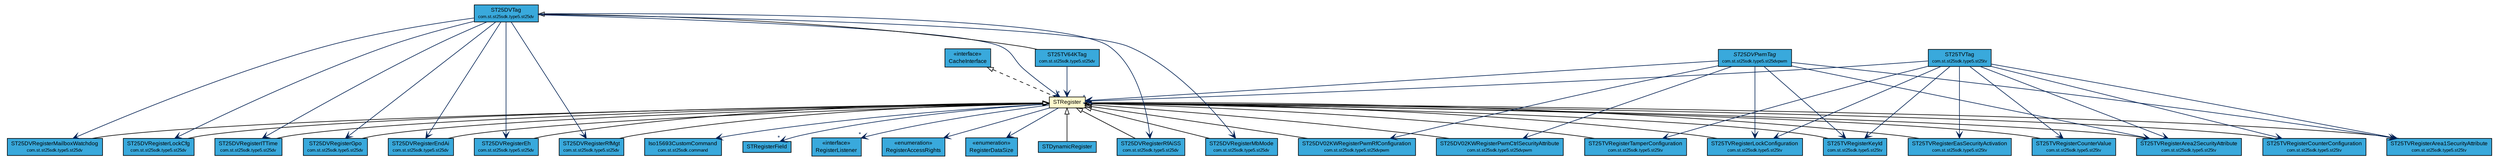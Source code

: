 #!/usr/local/bin/dot
#
# Class diagram 
# Generated by UMLGraph version R5_7_2-3-gee82a7 (http://www.umlgraph.org/)
#

digraph G {
	edge [fontname="arial",fontsize=10,labelfontname="arial",labelfontsize=10];
	node [fontname="arial",fontsize=10,shape=plaintext];
	nodesep=0.25;
	ranksep=0.5;
	// com.st.st25sdk.STRegister
	c31326 [label=<<table title="com.st.st25sdk.STRegister" border="0" cellborder="1" cellspacing="0" cellpadding="2" port="p" bgcolor="lemonChiffon" href="./STRegister.html">
		<tr><td><table border="0" cellspacing="0" cellpadding="1">
<tr><td align="center" balign="center"> STRegister </td></tr>
		</table></td></tr>
		</table>>, URL="./STRegister.html", fontname="arial", fontcolor="black", fontsize=9.0];
	// com.st.st25sdk.STRegister.STRegisterField
	c31327 [label=<<table title="com.st.st25sdk.STRegister.STRegisterField" border="0" cellborder="1" cellspacing="0" cellpadding="2" port="p" bgcolor="#39a9dc" href="./STRegister.STRegisterField.html">
		<tr><td><table border="0" cellspacing="0" cellpadding="1">
<tr><td align="center" balign="center"> STRegisterField </td></tr>
		</table></td></tr>
		</table>>, URL="./STRegister.STRegisterField.html", fontname="arial", fontcolor="black", fontsize=9.0];
	// com.st.st25sdk.STRegister.RegisterListener
	c31328 [label=<<table title="com.st.st25sdk.STRegister.RegisterListener" border="0" cellborder="1" cellspacing="0" cellpadding="2" port="p" bgcolor="#39a9dc" href="./STRegister.RegisterListener.html">
		<tr><td><table border="0" cellspacing="0" cellpadding="1">
<tr><td align="center" balign="center"> &#171;interface&#187; </td></tr>
<tr><td align="center" balign="center"> RegisterListener </td></tr>
		</table></td></tr>
		</table>>, URL="./STRegister.RegisterListener.html", fontname="arial", fontcolor="black", fontsize=9.0];
	// com.st.st25sdk.STRegister.RegisterAccessRights
	c31329 [label=<<table title="com.st.st25sdk.STRegister.RegisterAccessRights" border="0" cellborder="1" cellspacing="0" cellpadding="2" port="p" bgcolor="#39a9dc" href="./STRegister.RegisterAccessRights.html">
		<tr><td><table border="0" cellspacing="0" cellpadding="1">
<tr><td align="center" balign="center"> &#171;enumeration&#187; </td></tr>
<tr><td align="center" balign="center"> RegisterAccessRights </td></tr>
		</table></td></tr>
		</table>>, URL="./STRegister.RegisterAccessRights.html", fontname="arial", fontcolor="black", fontsize=9.0];
	// com.st.st25sdk.STRegister.RegisterDataSize
	c31330 [label=<<table title="com.st.st25sdk.STRegister.RegisterDataSize" border="0" cellborder="1" cellspacing="0" cellpadding="2" port="p" bgcolor="#39a9dc" href="./STRegister.RegisterDataSize.html">
		<tr><td><table border="0" cellspacing="0" cellpadding="1">
<tr><td align="center" balign="center"> &#171;enumeration&#187; </td></tr>
<tr><td align="center" balign="center"> RegisterDataSize </td></tr>
		</table></td></tr>
		</table>>, URL="./STRegister.RegisterDataSize.html", fontname="arial", fontcolor="black", fontsize=9.0];
	// com.st.st25sdk.STDynamicRegister
	c31334 [label=<<table title="com.st.st25sdk.STDynamicRegister" border="0" cellborder="1" cellspacing="0" cellpadding="2" port="p" bgcolor="#39a9dc" href="./STDynamicRegister.html">
		<tr><td><table border="0" cellspacing="0" cellpadding="1">
<tr><td align="center" balign="center"> STDynamicRegister </td></tr>
		</table></td></tr>
		</table>>, URL="./STDynamicRegister.html", fontname="arial", fontcolor="black", fontsize=9.0];
	// com.st.st25sdk.CacheInterface
	c31351 [label=<<table title="com.st.st25sdk.CacheInterface" border="0" cellborder="1" cellspacing="0" cellpadding="2" port="p" bgcolor="#39a9dc" href="./CacheInterface.html">
		<tr><td><table border="0" cellspacing="0" cellpadding="1">
<tr><td align="center" balign="center"> &#171;interface&#187; </td></tr>
<tr><td align="center" balign="center"> CacheInterface </td></tr>
		</table></td></tr>
		</table>>, URL="./CacheInterface.html", fontname="arial", fontcolor="black", fontsize=9.0];
	// com.st.st25sdk.command.Iso15693CustomCommand
	c31376 [label=<<table title="com.st.st25sdk.command.Iso15693CustomCommand" border="0" cellborder="1" cellspacing="0" cellpadding="2" port="p" bgcolor="#39a9dc" href="./command/Iso15693CustomCommand.html">
		<tr><td><table border="0" cellspacing="0" cellpadding="1">
<tr><td align="center" balign="center"> Iso15693CustomCommand </td></tr>
<tr><td align="center" balign="center"><font point-size="7.0"> com.st.st25sdk.command </font></td></tr>
		</table></td></tr>
		</table>>, URL="./command/Iso15693CustomCommand.html", fontname="arial", fontcolor="black", fontsize=9.0];
	// com.st.st25sdk.type5.st25dv.ST25TV64KTag
	c31476 [label=<<table title="com.st.st25sdk.type5.st25dv.ST25TV64KTag" border="0" cellborder="1" cellspacing="0" cellpadding="2" port="p" bgcolor="#39a9dc" href="./type5/st25dv/ST25TV64KTag.html">
		<tr><td><table border="0" cellspacing="0" cellpadding="1">
<tr><td align="center" balign="center"> ST25TV64KTag </td></tr>
<tr><td align="center" balign="center"><font point-size="7.0"> com.st.st25sdk.type5.st25dv </font></td></tr>
		</table></td></tr>
		</table>>, URL="./type5/st25dv/ST25TV64KTag.html", fontname="arial", fontcolor="black", fontsize=9.0];
	// com.st.st25sdk.type5.st25dv.ST25DVTag
	c31478 [label=<<table title="com.st.st25sdk.type5.st25dv.ST25DVTag" border="0" cellborder="1" cellspacing="0" cellpadding="2" port="p" bgcolor="#39a9dc" href="./type5/st25dv/ST25DVTag.html">
		<tr><td><table border="0" cellspacing="0" cellpadding="1">
<tr><td align="center" balign="center"> ST25DVTag </td></tr>
<tr><td align="center" balign="center"><font point-size="7.0"> com.st.st25sdk.type5.st25dv </font></td></tr>
		</table></td></tr>
		</table>>, URL="./type5/st25dv/ST25DVTag.html", fontname="arial", fontcolor="black", fontsize=9.0];
	// com.st.st25sdk.type5.st25dv.ST25DVRegisterRfMgt
	c31481 [label=<<table title="com.st.st25sdk.type5.st25dv.ST25DVRegisterRfMgt" border="0" cellborder="1" cellspacing="0" cellpadding="2" port="p" bgcolor="#39a9dc" href="./type5/st25dv/ST25DVRegisterRfMgt.html">
		<tr><td><table border="0" cellspacing="0" cellpadding="1">
<tr><td align="center" balign="center"> ST25DVRegisterRfMgt </td></tr>
<tr><td align="center" balign="center"><font point-size="7.0"> com.st.st25sdk.type5.st25dv </font></td></tr>
		</table></td></tr>
		</table>>, URL="./type5/st25dv/ST25DVRegisterRfMgt.html", fontname="arial", fontcolor="black", fontsize=9.0];
	// com.st.st25sdk.type5.st25dv.ST25DVRegisterRfAiSS
	c31483 [label=<<table title="com.st.st25sdk.type5.st25dv.ST25DVRegisterRfAiSS" border="0" cellborder="1" cellspacing="0" cellpadding="2" port="p" bgcolor="#39a9dc" href="./type5/st25dv/ST25DVRegisterRfAiSS.html">
		<tr><td><table border="0" cellspacing="0" cellpadding="1">
<tr><td align="center" balign="center"> ST25DVRegisterRfAiSS </td></tr>
<tr><td align="center" balign="center"><font point-size="7.0"> com.st.st25sdk.type5.st25dv </font></td></tr>
		</table></td></tr>
		</table>>, URL="./type5/st25dv/ST25DVRegisterRfAiSS.html", fontname="arial", fontcolor="black", fontsize=9.0];
	// com.st.st25sdk.type5.st25dv.ST25DVRegisterMbMode
	c31485 [label=<<table title="com.st.st25sdk.type5.st25dv.ST25DVRegisterMbMode" border="0" cellborder="1" cellspacing="0" cellpadding="2" port="p" bgcolor="#39a9dc" href="./type5/st25dv/ST25DVRegisterMbMode.html">
		<tr><td><table border="0" cellspacing="0" cellpadding="1">
<tr><td align="center" balign="center"> ST25DVRegisterMbMode </td></tr>
<tr><td align="center" balign="center"><font point-size="7.0"> com.st.st25sdk.type5.st25dv </font></td></tr>
		</table></td></tr>
		</table>>, URL="./type5/st25dv/ST25DVRegisterMbMode.html", fontname="arial", fontcolor="black", fontsize=9.0];
	// com.st.st25sdk.type5.st25dv.ST25DVRegisterMailboxWatchdog
	c31487 [label=<<table title="com.st.st25sdk.type5.st25dv.ST25DVRegisterMailboxWatchdog" border="0" cellborder="1" cellspacing="0" cellpadding="2" port="p" bgcolor="#39a9dc" href="./type5/st25dv/ST25DVRegisterMailboxWatchdog.html">
		<tr><td><table border="0" cellspacing="0" cellpadding="1">
<tr><td align="center" balign="center"> ST25DVRegisterMailboxWatchdog </td></tr>
<tr><td align="center" balign="center"><font point-size="7.0"> com.st.st25sdk.type5.st25dv </font></td></tr>
		</table></td></tr>
		</table>>, URL="./type5/st25dv/ST25DVRegisterMailboxWatchdog.html", fontname="arial", fontcolor="black", fontsize=9.0];
	// com.st.st25sdk.type5.st25dv.ST25DVRegisterLockCfg
	c31489 [label=<<table title="com.st.st25sdk.type5.st25dv.ST25DVRegisterLockCfg" border="0" cellborder="1" cellspacing="0" cellpadding="2" port="p" bgcolor="#39a9dc" href="./type5/st25dv/ST25DVRegisterLockCfg.html">
		<tr><td><table border="0" cellspacing="0" cellpadding="1">
<tr><td align="center" balign="center"> ST25DVRegisterLockCfg </td></tr>
<tr><td align="center" balign="center"><font point-size="7.0"> com.st.st25sdk.type5.st25dv </font></td></tr>
		</table></td></tr>
		</table>>, URL="./type5/st25dv/ST25DVRegisterLockCfg.html", fontname="arial", fontcolor="black", fontsize=9.0];
	// com.st.st25sdk.type5.st25dv.ST25DVRegisterITTime
	c31491 [label=<<table title="com.st.st25sdk.type5.st25dv.ST25DVRegisterITTime" border="0" cellborder="1" cellspacing="0" cellpadding="2" port="p" bgcolor="#39a9dc" href="./type5/st25dv/ST25DVRegisterITTime.html">
		<tr><td><table border="0" cellspacing="0" cellpadding="1">
<tr><td align="center" balign="center"> ST25DVRegisterITTime </td></tr>
<tr><td align="center" balign="center"><font point-size="7.0"> com.st.st25sdk.type5.st25dv </font></td></tr>
		</table></td></tr>
		</table>>, URL="./type5/st25dv/ST25DVRegisterITTime.html", fontname="arial", fontcolor="black", fontsize=9.0];
	// com.st.st25sdk.type5.st25dv.ST25DVRegisterGpo
	c31493 [label=<<table title="com.st.st25sdk.type5.st25dv.ST25DVRegisterGpo" border="0" cellborder="1" cellspacing="0" cellpadding="2" port="p" bgcolor="#39a9dc" href="./type5/st25dv/ST25DVRegisterGpo.html">
		<tr><td><table border="0" cellspacing="0" cellpadding="1">
<tr><td align="center" balign="center"> ST25DVRegisterGpo </td></tr>
<tr><td align="center" balign="center"><font point-size="7.0"> com.st.st25sdk.type5.st25dv </font></td></tr>
		</table></td></tr>
		</table>>, URL="./type5/st25dv/ST25DVRegisterGpo.html", fontname="arial", fontcolor="black", fontsize=9.0];
	// com.st.st25sdk.type5.st25dv.ST25DVRegisterEndAi
	c31495 [label=<<table title="com.st.st25sdk.type5.st25dv.ST25DVRegisterEndAi" border="0" cellborder="1" cellspacing="0" cellpadding="2" port="p" bgcolor="#39a9dc" href="./type5/st25dv/ST25DVRegisterEndAi.html">
		<tr><td><table border="0" cellspacing="0" cellpadding="1">
<tr><td align="center" balign="center"> ST25DVRegisterEndAi </td></tr>
<tr><td align="center" balign="center"><font point-size="7.0"> com.st.st25sdk.type5.st25dv </font></td></tr>
		</table></td></tr>
		</table>>, URL="./type5/st25dv/ST25DVRegisterEndAi.html", fontname="arial", fontcolor="black", fontsize=9.0];
	// com.st.st25sdk.type5.st25dv.ST25DVRegisterEh
	c31496 [label=<<table title="com.st.st25sdk.type5.st25dv.ST25DVRegisterEh" border="0" cellborder="1" cellspacing="0" cellpadding="2" port="p" bgcolor="#39a9dc" href="./type5/st25dv/ST25DVRegisterEh.html">
		<tr><td><table border="0" cellspacing="0" cellpadding="1">
<tr><td align="center" balign="center"> ST25DVRegisterEh </td></tr>
<tr><td align="center" balign="center"><font point-size="7.0"> com.st.st25sdk.type5.st25dv </font></td></tr>
		</table></td></tr>
		</table>>, URL="./type5/st25dv/ST25DVRegisterEh.html", fontname="arial", fontcolor="black", fontsize=9.0];
	// com.st.st25sdk.type5.st25dvpwm.ST25DVPwmTag
	c31504 [label=<<table title="com.st.st25sdk.type5.st25dvpwm.ST25DVPwmTag" border="0" cellborder="1" cellspacing="0" cellpadding="2" port="p" bgcolor="#39a9dc" href="./type5/st25dvpwm/ST25DVPwmTag.html">
		<tr><td><table border="0" cellspacing="0" cellpadding="1">
<tr><td align="center" balign="center"><font face="arial italic"> ST25DVPwmTag </font></td></tr>
<tr><td align="center" balign="center"><font point-size="7.0"> com.st.st25sdk.type5.st25dvpwm </font></td></tr>
		</table></td></tr>
		</table>>, URL="./type5/st25dvpwm/ST25DVPwmTag.html", fontname="arial", fontcolor="black", fontsize=9.0];
	// com.st.st25sdk.type5.st25dvpwm.ST25DV02KWRegisterPwmRfConfiguration
	c31505 [label=<<table title="com.st.st25sdk.type5.st25dvpwm.ST25DV02KWRegisterPwmRfConfiguration" border="0" cellborder="1" cellspacing="0" cellpadding="2" port="p" bgcolor="#39a9dc" href="./type5/st25dvpwm/ST25DV02KWRegisterPwmRfConfiguration.html">
		<tr><td><table border="0" cellspacing="0" cellpadding="1">
<tr><td align="center" balign="center"> ST25DV02KWRegisterPwmRfConfiguration </td></tr>
<tr><td align="center" balign="center"><font point-size="7.0"> com.st.st25sdk.type5.st25dvpwm </font></td></tr>
		</table></td></tr>
		</table>>, URL="./type5/st25dvpwm/ST25DV02KWRegisterPwmRfConfiguration.html", fontname="arial", fontcolor="black", fontsize=9.0];
	// com.st.st25sdk.type5.st25dvpwm.ST25DV02KWRegisterPwmCtrlSecurityAttribute
	c31509 [label=<<table title="com.st.st25sdk.type5.st25dvpwm.ST25DV02KWRegisterPwmCtrlSecurityAttribute" border="0" cellborder="1" cellspacing="0" cellpadding="2" port="p" bgcolor="#39a9dc" href="./type5/st25dvpwm/ST25DV02KWRegisterPwmCtrlSecurityAttribute.html">
		<tr><td><table border="0" cellspacing="0" cellpadding="1">
<tr><td align="center" balign="center"> ST25DV02KWRegisterPwmCtrlSecurityAttribute </td></tr>
<tr><td align="center" balign="center"><font point-size="7.0"> com.st.st25sdk.type5.st25dvpwm </font></td></tr>
		</table></td></tr>
		</table>>, URL="./type5/st25dvpwm/ST25DV02KWRegisterPwmCtrlSecurityAttribute.html", fontname="arial", fontcolor="black", fontsize=9.0];
	// com.st.st25sdk.type5.st25tv.ST25TVTag
	c31512 [label=<<table title="com.st.st25sdk.type5.st25tv.ST25TVTag" border="0" cellborder="1" cellspacing="0" cellpadding="2" port="p" bgcolor="#39a9dc" href="./type5/st25tv/ST25TVTag.html">
		<tr><td><table border="0" cellspacing="0" cellpadding="1">
<tr><td align="center" balign="center"> ST25TVTag </td></tr>
<tr><td align="center" balign="center"><font point-size="7.0"> com.st.st25sdk.type5.st25tv </font></td></tr>
		</table></td></tr>
		</table>>, URL="./type5/st25tv/ST25TVTag.html", fontname="arial", fontcolor="black", fontsize=9.0];
	// com.st.st25sdk.type5.st25tv.ST25TVRegisterTamperConfiguration
	c31513 [label=<<table title="com.st.st25sdk.type5.st25tv.ST25TVRegisterTamperConfiguration" border="0" cellborder="1" cellspacing="0" cellpadding="2" port="p" bgcolor="#39a9dc" href="./type5/st25tv/ST25TVRegisterTamperConfiguration.html">
		<tr><td><table border="0" cellspacing="0" cellpadding="1">
<tr><td align="center" balign="center"> ST25TVRegisterTamperConfiguration </td></tr>
<tr><td align="center" balign="center"><font point-size="7.0"> com.st.st25sdk.type5.st25tv </font></td></tr>
		</table></td></tr>
		</table>>, URL="./type5/st25tv/ST25TVRegisterTamperConfiguration.html", fontname="arial", fontcolor="black", fontsize=9.0];
	// com.st.st25sdk.type5.st25tv.ST25TVRegisterLockConfiguration
	c31514 [label=<<table title="com.st.st25sdk.type5.st25tv.ST25TVRegisterLockConfiguration" border="0" cellborder="1" cellspacing="0" cellpadding="2" port="p" bgcolor="#39a9dc" href="./type5/st25tv/ST25TVRegisterLockConfiguration.html">
		<tr><td><table border="0" cellspacing="0" cellpadding="1">
<tr><td align="center" balign="center"> ST25TVRegisterLockConfiguration </td></tr>
<tr><td align="center" balign="center"><font point-size="7.0"> com.st.st25sdk.type5.st25tv </font></td></tr>
		</table></td></tr>
		</table>>, URL="./type5/st25tv/ST25TVRegisterLockConfiguration.html", fontname="arial", fontcolor="black", fontsize=9.0];
	// com.st.st25sdk.type5.st25tv.ST25TVRegisterKeyId
	c31515 [label=<<table title="com.st.st25sdk.type5.st25tv.ST25TVRegisterKeyId" border="0" cellborder="1" cellspacing="0" cellpadding="2" port="p" bgcolor="#39a9dc" href="./type5/st25tv/ST25TVRegisterKeyId.html">
		<tr><td><table border="0" cellspacing="0" cellpadding="1">
<tr><td align="center" balign="center"> ST25TVRegisterKeyId </td></tr>
<tr><td align="center" balign="center"><font point-size="7.0"> com.st.st25sdk.type5.st25tv </font></td></tr>
		</table></td></tr>
		</table>>, URL="./type5/st25tv/ST25TVRegisterKeyId.html", fontname="arial", fontcolor="black", fontsize=9.0];
	// com.st.st25sdk.type5.st25tv.ST25TVRegisterEasSecurityActivation
	c31516 [label=<<table title="com.st.st25sdk.type5.st25tv.ST25TVRegisterEasSecurityActivation" border="0" cellborder="1" cellspacing="0" cellpadding="2" port="p" bgcolor="#39a9dc" href="./type5/st25tv/ST25TVRegisterEasSecurityActivation.html">
		<tr><td><table border="0" cellspacing="0" cellpadding="1">
<tr><td align="center" balign="center"> ST25TVRegisterEasSecurityActivation </td></tr>
<tr><td align="center" balign="center"><font point-size="7.0"> com.st.st25sdk.type5.st25tv </font></td></tr>
		</table></td></tr>
		</table>>, URL="./type5/st25tv/ST25TVRegisterEasSecurityActivation.html", fontname="arial", fontcolor="black", fontsize=9.0];
	// com.st.st25sdk.type5.st25tv.ST25TVRegisterCounterValue
	c31517 [label=<<table title="com.st.st25sdk.type5.st25tv.ST25TVRegisterCounterValue" border="0" cellborder="1" cellspacing="0" cellpadding="2" port="p" bgcolor="#39a9dc" href="./type5/st25tv/ST25TVRegisterCounterValue.html">
		<tr><td><table border="0" cellspacing="0" cellpadding="1">
<tr><td align="center" balign="center"> ST25TVRegisterCounterValue </td></tr>
<tr><td align="center" balign="center"><font point-size="7.0"> com.st.st25sdk.type5.st25tv </font></td></tr>
		</table></td></tr>
		</table>>, URL="./type5/st25tv/ST25TVRegisterCounterValue.html", fontname="arial", fontcolor="black", fontsize=9.0];
	// com.st.st25sdk.type5.st25tv.ST25TVRegisterCounterConfiguration
	c31518 [label=<<table title="com.st.st25sdk.type5.st25tv.ST25TVRegisterCounterConfiguration" border="0" cellborder="1" cellspacing="0" cellpadding="2" port="p" bgcolor="#39a9dc" href="./type5/st25tv/ST25TVRegisterCounterConfiguration.html">
		<tr><td><table border="0" cellspacing="0" cellpadding="1">
<tr><td align="center" balign="center"> ST25TVRegisterCounterConfiguration </td></tr>
<tr><td align="center" balign="center"><font point-size="7.0"> com.st.st25sdk.type5.st25tv </font></td></tr>
		</table></td></tr>
		</table>>, URL="./type5/st25tv/ST25TVRegisterCounterConfiguration.html", fontname="arial", fontcolor="black", fontsize=9.0];
	// com.st.st25sdk.type5.st25tv.ST25TVRegisterArea2SecurityAttribute
	c31519 [label=<<table title="com.st.st25sdk.type5.st25tv.ST25TVRegisterArea2SecurityAttribute" border="0" cellborder="1" cellspacing="0" cellpadding="2" port="p" bgcolor="#39a9dc" href="./type5/st25tv/ST25TVRegisterArea2SecurityAttribute.html">
		<tr><td><table border="0" cellspacing="0" cellpadding="1">
<tr><td align="center" balign="center"> ST25TVRegisterArea2SecurityAttribute </td></tr>
<tr><td align="center" balign="center"><font point-size="7.0"> com.st.st25sdk.type5.st25tv </font></td></tr>
		</table></td></tr>
		</table>>, URL="./type5/st25tv/ST25TVRegisterArea2SecurityAttribute.html", fontname="arial", fontcolor="black", fontsize=9.0];
	// com.st.st25sdk.type5.st25tv.ST25TVRegisterArea1SecurityAttribute
	c31520 [label=<<table title="com.st.st25sdk.type5.st25tv.ST25TVRegisterArea1SecurityAttribute" border="0" cellborder="1" cellspacing="0" cellpadding="2" port="p" bgcolor="#39a9dc" href="./type5/st25tv/ST25TVRegisterArea1SecurityAttribute.html">
		<tr><td><table border="0" cellspacing="0" cellpadding="1">
<tr><td align="center" balign="center"> ST25TVRegisterArea1SecurityAttribute </td></tr>
<tr><td align="center" balign="center"><font point-size="7.0"> com.st.st25sdk.type5.st25tv </font></td></tr>
		</table></td></tr>
		</table>>, URL="./type5/st25tv/ST25TVRegisterArea1SecurityAttribute.html", fontname="arial", fontcolor="black", fontsize=9.0];
	//com.st.st25sdk.STRegister implements com.st.st25sdk.CacheInterface
	c31351:p -> c31326:p [dir=back,arrowtail=empty,style=dashed];
	//com.st.st25sdk.STDynamicRegister extends com.st.st25sdk.STRegister
	c31326:p -> c31334:p [dir=back,arrowtail=empty];
	//com.st.st25sdk.type5.st25dv.ST25TV64KTag extends com.st.st25sdk.type5.st25dv.ST25DVTag
	c31478:p -> c31476:p [dir=back,arrowtail=empty];
	//com.st.st25sdk.type5.st25dv.ST25DVRegisterRfMgt extends com.st.st25sdk.STRegister
	c31326:p -> c31481:p [dir=back,arrowtail=empty];
	//com.st.st25sdk.type5.st25dv.ST25DVRegisterRfAiSS extends com.st.st25sdk.STRegister
	c31326:p -> c31483:p [dir=back,arrowtail=empty];
	//com.st.st25sdk.type5.st25dv.ST25DVRegisterMbMode extends com.st.st25sdk.STRegister
	c31326:p -> c31485:p [dir=back,arrowtail=empty];
	//com.st.st25sdk.type5.st25dv.ST25DVRegisterMailboxWatchdog extends com.st.st25sdk.STRegister
	c31326:p -> c31487:p [dir=back,arrowtail=empty];
	//com.st.st25sdk.type5.st25dv.ST25DVRegisterLockCfg extends com.st.st25sdk.STRegister
	c31326:p -> c31489:p [dir=back,arrowtail=empty];
	//com.st.st25sdk.type5.st25dv.ST25DVRegisterITTime extends com.st.st25sdk.STRegister
	c31326:p -> c31491:p [dir=back,arrowtail=empty];
	//com.st.st25sdk.type5.st25dv.ST25DVRegisterGpo extends com.st.st25sdk.STRegister
	c31326:p -> c31493:p [dir=back,arrowtail=empty];
	//com.st.st25sdk.type5.st25dv.ST25DVRegisterEndAi extends com.st.st25sdk.STRegister
	c31326:p -> c31495:p [dir=back,arrowtail=empty];
	//com.st.st25sdk.type5.st25dv.ST25DVRegisterEh extends com.st.st25sdk.STRegister
	c31326:p -> c31496:p [dir=back,arrowtail=empty];
	//com.st.st25sdk.type5.st25dvpwm.ST25DV02KWRegisterPwmRfConfiguration extends com.st.st25sdk.STRegister
	c31326:p -> c31505:p [dir=back,arrowtail=empty];
	//com.st.st25sdk.type5.st25dvpwm.ST25DV02KWRegisterPwmCtrlSecurityAttribute extends com.st.st25sdk.STRegister
	c31326:p -> c31509:p [dir=back,arrowtail=empty];
	//com.st.st25sdk.type5.st25tv.ST25TVRegisterTamperConfiguration extends com.st.st25sdk.STRegister
	c31326:p -> c31513:p [dir=back,arrowtail=empty];
	//com.st.st25sdk.type5.st25tv.ST25TVRegisterLockConfiguration extends com.st.st25sdk.STRegister
	c31326:p -> c31514:p [dir=back,arrowtail=empty];
	//com.st.st25sdk.type5.st25tv.ST25TVRegisterKeyId extends com.st.st25sdk.STRegister
	c31326:p -> c31515:p [dir=back,arrowtail=empty];
	//com.st.st25sdk.type5.st25tv.ST25TVRegisterEasSecurityActivation extends com.st.st25sdk.STRegister
	c31326:p -> c31516:p [dir=back,arrowtail=empty];
	//com.st.st25sdk.type5.st25tv.ST25TVRegisterCounterValue extends com.st.st25sdk.STRegister
	c31326:p -> c31517:p [dir=back,arrowtail=empty];
	//com.st.st25sdk.type5.st25tv.ST25TVRegisterCounterConfiguration extends com.st.st25sdk.STRegister
	c31326:p -> c31518:p [dir=back,arrowtail=empty];
	//com.st.st25sdk.type5.st25tv.ST25TVRegisterArea2SecurityAttribute extends com.st.st25sdk.STRegister
	c31326:p -> c31519:p [dir=back,arrowtail=empty];
	//com.st.st25sdk.type5.st25tv.ST25TVRegisterArea1SecurityAttribute extends com.st.st25sdk.STRegister
	c31326:p -> c31520:p [dir=back,arrowtail=empty];
	// com.st.st25sdk.STRegister NAVASSOC com.st.st25sdk.STRegister.RegisterAccessRights
	c31326:p -> c31329:p [taillabel="", label="", headlabel="", fontname="arial", fontcolor="#002052", fontsize=10.0, color="#002052", arrowhead=open];
	// com.st.st25sdk.STRegister NAVASSOC com.st.st25sdk.STRegister.RegisterDataSize
	c31326:p -> c31330:p [taillabel="", label="", headlabel="", fontname="arial", fontcolor="#002052", fontsize=10.0, color="#002052", arrowhead=open];
	// com.st.st25sdk.STRegister NAVASSOC com.st.st25sdk.STRegister.STRegisterField
	c31326:p -> c31327:p [taillabel="", label="", headlabel="*", fontname="arial", fontcolor="#002052", fontsize=10.0, color="#002052", arrowhead=open];
	// com.st.st25sdk.STRegister NAVASSOC com.st.st25sdk.command.Iso15693CustomCommand
	c31326:p -> c31376:p [taillabel="", label="", headlabel="", fontname="arial", fontcolor="#002052", fontsize=10.0, color="#002052", arrowhead=open];
	// com.st.st25sdk.STRegister NAVASSOC com.st.st25sdk.STRegister.RegisterListener
	c31326:p -> c31328:p [taillabel="", label="", headlabel="*", fontname="arial", fontcolor="#002052", fontsize=10.0, color="#002052", arrowhead=open];
	// com.st.st25sdk.type5.st25dv.ST25TV64KTag NAVASSOC com.st.st25sdk.STRegister
	c31476:p -> c31326:p [taillabel="", label="", headlabel="*", fontname="arial", fontcolor="#002052", fontsize=10.0, color="#002052", arrowhead=open];
	// com.st.st25sdk.type5.st25dv.ST25DVTag NAVASSOC com.st.st25sdk.STRegister
	c31478:p -> c31326:p [taillabel="", label="", headlabel="*", fontname="arial", fontcolor="#002052", fontsize=10.0, color="#002052", arrowhead=open];
	// com.st.st25sdk.type5.st25dv.ST25DVTag NAVASSOC com.st.st25sdk.type5.st25dv.ST25DVRegisterGpo
	c31478:p -> c31493:p [taillabel="", label="", headlabel="", fontname="arial", fontcolor="#002052", fontsize=10.0, color="#002052", arrowhead=open];
	// com.st.st25sdk.type5.st25dv.ST25DVTag NAVASSOC com.st.st25sdk.type5.st25dv.ST25DVRegisterITTime
	c31478:p -> c31491:p [taillabel="", label="", headlabel="", fontname="arial", fontcolor="#002052", fontsize=10.0, color="#002052", arrowhead=open];
	// com.st.st25sdk.type5.st25dv.ST25DVTag NAVASSOC com.st.st25sdk.type5.st25dv.ST25DVRegisterEh
	c31478:p -> c31496:p [taillabel="", label="", headlabel="", fontname="arial", fontcolor="#002052", fontsize=10.0, color="#002052", arrowhead=open];
	// com.st.st25sdk.type5.st25dv.ST25DVTag NAVASSOC com.st.st25sdk.type5.st25dv.ST25DVRegisterRfMgt
	c31478:p -> c31481:p [taillabel="", label="", headlabel="", fontname="arial", fontcolor="#002052", fontsize=10.0, color="#002052", arrowhead=open];
	// com.st.st25sdk.type5.st25dv.ST25DVTag NAVASSOC com.st.st25sdk.type5.st25dv.ST25DVRegisterEndAi
	c31478:p -> c31495:p [taillabel="", label="", headlabel="", fontname="arial", fontcolor="#002052", fontsize=10.0, color="#002052", arrowhead=open];
	// com.st.st25sdk.type5.st25dv.ST25DVTag NAVASSOC com.st.st25sdk.type5.st25dv.ST25DVRegisterRfAiSS
	c31478:p -> c31483:p [taillabel="", label="", headlabel="", fontname="arial", fontcolor="#002052", fontsize=10.0, color="#002052", arrowhead=open];
	// com.st.st25sdk.type5.st25dv.ST25DVTag NAVASSOC com.st.st25sdk.type5.st25dv.ST25DVRegisterMbMode
	c31478:p -> c31485:p [taillabel="", label="", headlabel="", fontname="arial", fontcolor="#002052", fontsize=10.0, color="#002052", arrowhead=open];
	// com.st.st25sdk.type5.st25dv.ST25DVTag NAVASSOC com.st.st25sdk.type5.st25dv.ST25DVRegisterMailboxWatchdog
	c31478:p -> c31487:p [taillabel="", label="", headlabel="", fontname="arial", fontcolor="#002052", fontsize=10.0, color="#002052", arrowhead=open];
	// com.st.st25sdk.type5.st25dv.ST25DVTag NAVASSOC com.st.st25sdk.type5.st25dv.ST25DVRegisterLockCfg
	c31478:p -> c31489:p [taillabel="", label="", headlabel="", fontname="arial", fontcolor="#002052", fontsize=10.0, color="#002052", arrowhead=open];
	// com.st.st25sdk.type5.st25dvpwm.ST25DVPwmTag NAVASSOC com.st.st25sdk.STRegister
	c31504:p -> c31326:p [taillabel="", label="", headlabel="*", fontname="arial", fontcolor="#002052", fontsize=10.0, color="#002052", arrowhead=open];
	// com.st.st25sdk.type5.st25dvpwm.ST25DVPwmTag NAVASSOC com.st.st25sdk.type5.st25tv.ST25TVRegisterArea1SecurityAttribute
	c31504:p -> c31520:p [taillabel="", label="", headlabel="", fontname="arial", fontcolor="#002052", fontsize=10.0, color="#002052", arrowhead=open];
	// com.st.st25sdk.type5.st25dvpwm.ST25DVPwmTag NAVASSOC com.st.st25sdk.type5.st25tv.ST25TVRegisterArea2SecurityAttribute
	c31504:p -> c31519:p [taillabel="", label="", headlabel="", fontname="arial", fontcolor="#002052", fontsize=10.0, color="#002052", arrowhead=open];
	// com.st.st25sdk.type5.st25dvpwm.ST25DVPwmTag NAVASSOC com.st.st25sdk.type5.st25dvpwm.ST25DV02KWRegisterPwmCtrlSecurityAttribute
	c31504:p -> c31509:p [taillabel="", label="", headlabel="", fontname="arial", fontcolor="#002052", fontsize=10.0, color="#002052", arrowhead=open];
	// com.st.st25sdk.type5.st25dvpwm.ST25DVPwmTag NAVASSOC com.st.st25sdk.type5.st25dvpwm.ST25DV02KWRegisterPwmRfConfiguration
	c31504:p -> c31505:p [taillabel="", label="", headlabel="", fontname="arial", fontcolor="#002052", fontsize=10.0, color="#002052", arrowhead=open];
	// com.st.st25sdk.type5.st25dvpwm.ST25DVPwmTag NAVASSOC com.st.st25sdk.type5.st25tv.ST25TVRegisterLockConfiguration
	c31504:p -> c31514:p [taillabel="", label="", headlabel="", fontname="arial", fontcolor="#002052", fontsize=10.0, color="#002052", arrowhead=open];
	// com.st.st25sdk.type5.st25dvpwm.ST25DVPwmTag NAVASSOC com.st.st25sdk.type5.st25tv.ST25TVRegisterKeyId
	c31504:p -> c31515:p [taillabel="", label="", headlabel="", fontname="arial", fontcolor="#002052", fontsize=10.0, color="#002052", arrowhead=open];
	// com.st.st25sdk.type5.st25tv.ST25TVTag NAVASSOC com.st.st25sdk.STRegister
	c31512:p -> c31326:p [taillabel="", label="", headlabel="*", fontname="arial", fontcolor="#002052", fontsize=10.0, color="#002052", arrowhead=open];
	// com.st.st25sdk.type5.st25tv.ST25TVTag NAVASSOC com.st.st25sdk.type5.st25tv.ST25TVRegisterArea1SecurityAttribute
	c31512:p -> c31520:p [taillabel="", label="", headlabel="", fontname="arial", fontcolor="#002052", fontsize=10.0, color="#002052", arrowhead=open];
	// com.st.st25sdk.type5.st25tv.ST25TVTag NAVASSOC com.st.st25sdk.type5.st25tv.ST25TVRegisterArea2SecurityAttribute
	c31512:p -> c31519:p [taillabel="", label="", headlabel="", fontname="arial", fontcolor="#002052", fontsize=10.0, color="#002052", arrowhead=open];
	// com.st.st25sdk.type5.st25tv.ST25TVTag NAVASSOC com.st.st25sdk.type5.st25tv.ST25TVRegisterEasSecurityActivation
	c31512:p -> c31516:p [taillabel="", label="", headlabel="", fontname="arial", fontcolor="#002052", fontsize=10.0, color="#002052", arrowhead=open];
	// com.st.st25sdk.type5.st25tv.ST25TVTag NAVASSOC com.st.st25sdk.type5.st25tv.ST25TVRegisterCounterConfiguration
	c31512:p -> c31518:p [taillabel="", label="", headlabel="", fontname="arial", fontcolor="#002052", fontsize=10.0, color="#002052", arrowhead=open];
	// com.st.st25sdk.type5.st25tv.ST25TVTag NAVASSOC com.st.st25sdk.type5.st25tv.ST25TVRegisterCounterValue
	c31512:p -> c31517:p [taillabel="", label="", headlabel="", fontname="arial", fontcolor="#002052", fontsize=10.0, color="#002052", arrowhead=open];
	// com.st.st25sdk.type5.st25tv.ST25TVTag NAVASSOC com.st.st25sdk.type5.st25tv.ST25TVRegisterTamperConfiguration
	c31512:p -> c31513:p [taillabel="", label="", headlabel="", fontname="arial", fontcolor="#002052", fontsize=10.0, color="#002052", arrowhead=open];
	// com.st.st25sdk.type5.st25tv.ST25TVTag NAVASSOC com.st.st25sdk.type5.st25tv.ST25TVRegisterLockConfiguration
	c31512:p -> c31514:p [taillabel="", label="", headlabel="", fontname="arial", fontcolor="#002052", fontsize=10.0, color="#002052", arrowhead=open];
	// com.st.st25sdk.type5.st25tv.ST25TVTag NAVASSOC com.st.st25sdk.type5.st25tv.ST25TVRegisterKeyId
	c31512:p -> c31515:p [taillabel="", label="", headlabel="", fontname="arial", fontcolor="#002052", fontsize=10.0, color="#002052", arrowhead=open];
}

